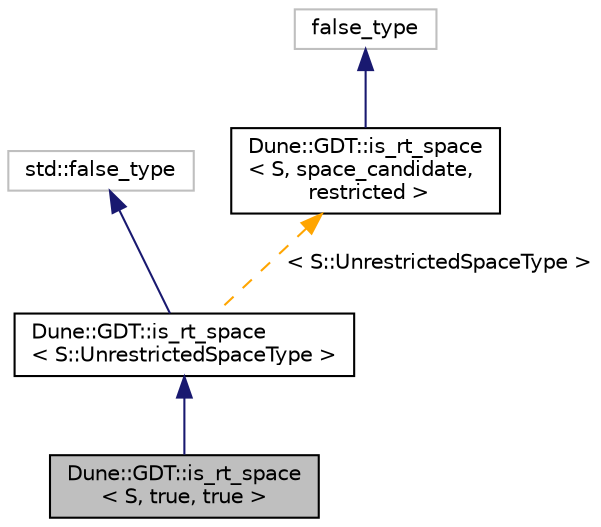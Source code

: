 digraph "Dune::GDT::is_rt_space&lt; S, true, true &gt;"
{
  edge [fontname="Helvetica",fontsize="10",labelfontname="Helvetica",labelfontsize="10"];
  node [fontname="Helvetica",fontsize="10",shape=record];
  Node0 [label="Dune::GDT::is_rt_space\l\< S, true, true \>",height=0.2,width=0.4,color="black", fillcolor="grey75", style="filled", fontcolor="black"];
  Node1 -> Node0 [dir="back",color="midnightblue",fontsize="10",style="solid",fontname="Helvetica"];
  Node1 [label="Dune::GDT::is_rt_space\l\< S::UnrestrictedSpaceType \>",height=0.2,width=0.4,color="black", fillcolor="white", style="filled",URL="$a03156.html"];
  Node2 -> Node1 [dir="back",color="midnightblue",fontsize="10",style="solid",fontname="Helvetica"];
  Node2 [label="std::false_type",height=0.2,width=0.4,color="grey75", fillcolor="white", style="filled"];
  Node3 -> Node1 [dir="back",color="orange",fontsize="10",style="dashed",label=" \< S::UnrestrictedSpaceType \>" ,fontname="Helvetica"];
  Node3 [label="Dune::GDT::is_rt_space\l\< S, space_candidate,\l restricted \>",height=0.2,width=0.4,color="black", fillcolor="white", style="filled",URL="$a03156.html"];
  Node4 -> Node3 [dir="back",color="midnightblue",fontsize="10",style="solid",fontname="Helvetica"];
  Node4 [label="false_type",height=0.2,width=0.4,color="grey75", fillcolor="white", style="filled"];
}
